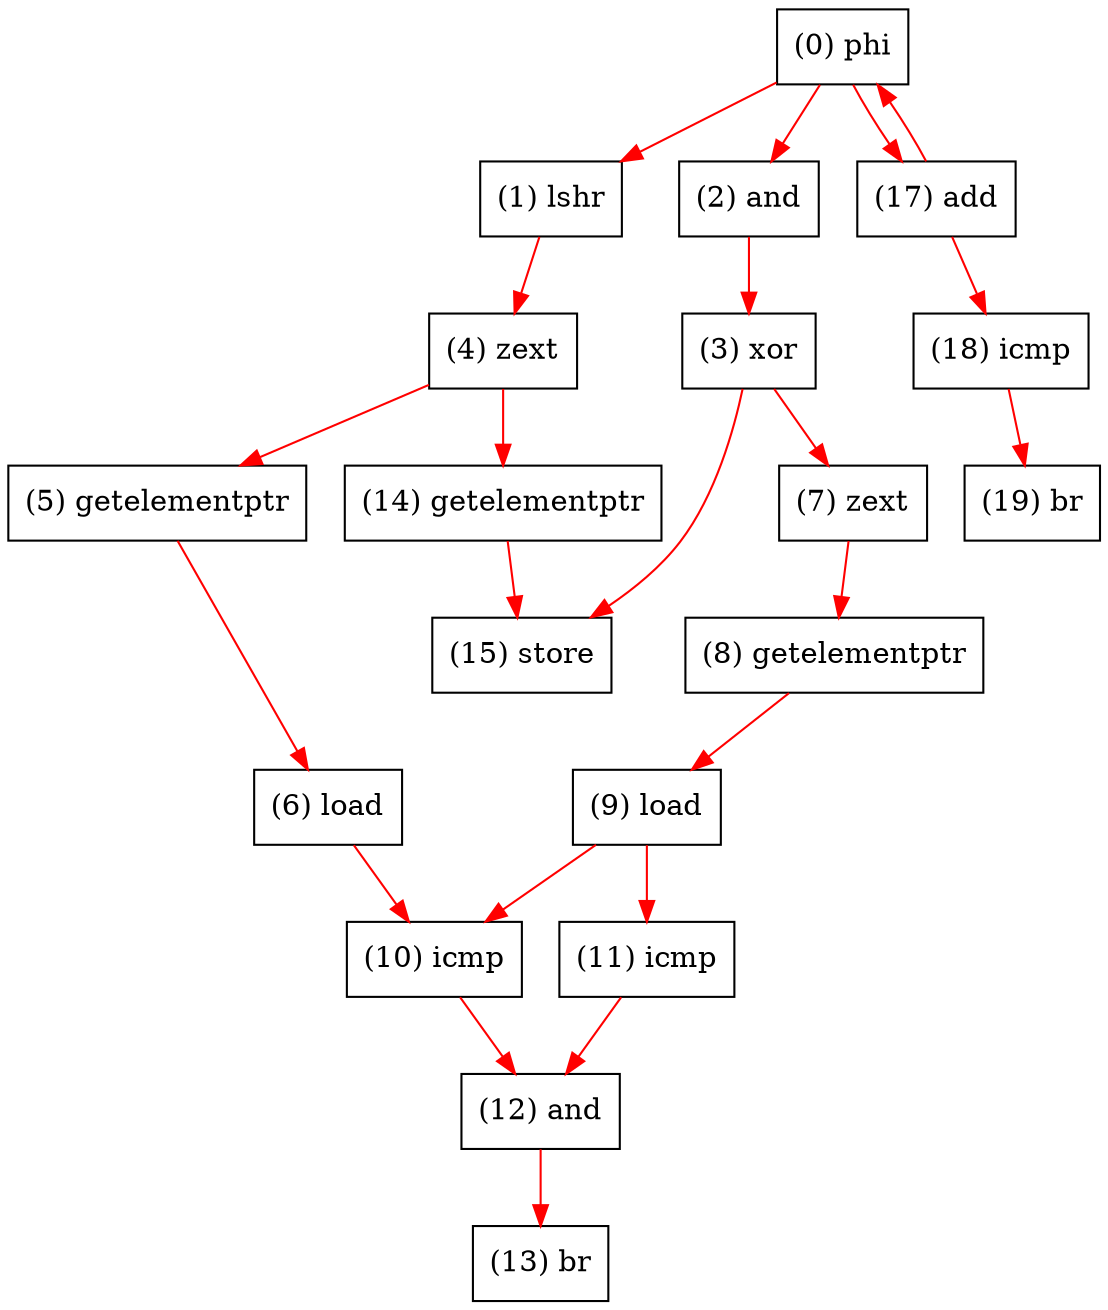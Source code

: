 digraph "DFG for'kernel' function" {
	Node0phi[shape=record, label="(0) phi"];
	Node1lshr[shape=record, label="(1) lshr"];
	Node2and[shape=record, label="(2) and"];
	Node3xor[shape=record, label="(3) xor"];
	Node4zext[shape=record, label="(4) zext"];
	Node5getelementptr[shape=record, label="(5) getelementptr"];
	Node6load[shape=record, label="(6) load"];
	Node7zext[shape=record, label="(7) zext"];
	Node8getelementptr[shape=record, label="(8) getelementptr"];
	Node9load[shape=record, label="(9) load"];
	Node10icmp[shape=record, label="(10) icmp"];
	Node11icmp[shape=record, label="(11) icmp"];
	Node12and[shape=record, label="(12) and"];
	Node13br[shape=record, label="(13) br"];
	Node14getelementptr[shape=record, label="(14) getelementptr"];
	Node15store[shape=record, label="(15) store"];
	Node17add[shape=record, label="(17) add"];
	Node18icmp[shape=record, label="(18) icmp"];
	Node19br[shape=record, label="(19) br"];
edge [color=red]
	Node17add -> Node0phi
	Node0phi -> Node1lshr
	Node0phi -> Node2and
	Node2and -> Node3xor
	Node1lshr -> Node4zext
	Node4zext -> Node5getelementptr
	Node5getelementptr -> Node6load
	Node3xor -> Node7zext
	Node7zext -> Node8getelementptr
	Node8getelementptr -> Node9load
	Node9load -> Node10icmp
	Node6load -> Node10icmp
	Node9load -> Node11icmp
	Node10icmp -> Node12and
	Node11icmp -> Node12and
	Node12and -> Node13br
	Node4zext -> Node14getelementptr
	Node3xor -> Node15store
	Node14getelementptr -> Node15store
	Node0phi -> Node17add
	Node17add -> Node18icmp
	Node18icmp -> Node19br
}
